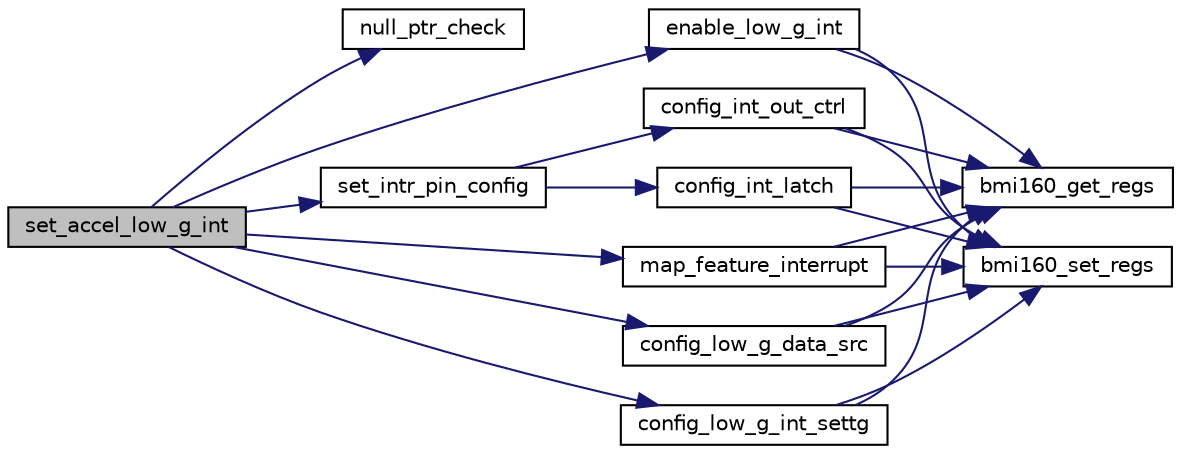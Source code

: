 digraph "set_accel_low_g_int"
{
  edge [fontname="Helvetica",fontsize="10",labelfontname="Helvetica",labelfontsize="10"];
  node [fontname="Helvetica",fontsize="10",shape=record];
  rankdir="LR";
  Node1 [label="set_accel_low_g_int",height=0.2,width=0.4,color="black", fillcolor="grey75", style="filled", fontcolor="black"];
  Node1 -> Node2 [color="midnightblue",fontsize="10",style="solid",fontname="Helvetica"];
  Node2 [label="null_ptr_check",height=0.2,width=0.4,color="black", fillcolor="white", style="filled",URL="$bmi160_8c.html#a7c59ba614abc7775f4bfcf6bf6dc3f0e",tooltip="This API is used to validate the device structure pointer for null conditions. "];
  Node1 -> Node3 [color="midnightblue",fontsize="10",style="solid",fontname="Helvetica"];
  Node3 [label="enable_low_g_int",height=0.2,width=0.4,color="black", fillcolor="white", style="filled",URL="$bmi160_8c.html#a85e1ab63b3c2a08cff3d82b56c19e232",tooltip="This API enables the Low-g interrupt. "];
  Node3 -> Node4 [color="midnightblue",fontsize="10",style="solid",fontname="Helvetica"];
  Node4 [label="bmi160_get_regs",height=0.2,width=0.4,color="black", fillcolor="white", style="filled",URL="$bmi160_8c.html#a9bebc4a575526f49e625a87de9478e04",tooltip="This API reads the data from the given register address of sensor. "];
  Node3 -> Node5 [color="midnightblue",fontsize="10",style="solid",fontname="Helvetica"];
  Node5 [label="bmi160_set_regs",height=0.2,width=0.4,color="black", fillcolor="white", style="filled",URL="$bmi160_8c.html#a5bea435582a9fdb2c331f64b61e0d6c5",tooltip="This API writes the given data to the register address of sensor. "];
  Node1 -> Node6 [color="midnightblue",fontsize="10",style="solid",fontname="Helvetica"];
  Node6 [label="set_intr_pin_config",height=0.2,width=0.4,color="black", fillcolor="white", style="filled",URL="$bmi160_8c.html#ac8c8fb9cab8826a3dd5da5f1caff0be6",tooltip="This API configures the pins to fire the interrupt signal when it occurs. "];
  Node6 -> Node7 [color="midnightblue",fontsize="10",style="solid",fontname="Helvetica"];
  Node7 [label="config_int_out_ctrl",height=0.2,width=0.4,color="black", fillcolor="white", style="filled",URL="$bmi160_8c.html#adfdf621d43c30d1725e3b0d90121897b",tooltip="This API configure the behavioural setting of interrupt pin. "];
  Node7 -> Node4 [color="midnightblue",fontsize="10",style="solid",fontname="Helvetica"];
  Node7 -> Node5 [color="midnightblue",fontsize="10",style="solid",fontname="Helvetica"];
  Node6 -> Node8 [color="midnightblue",fontsize="10",style="solid",fontname="Helvetica"];
  Node8 [label="config_int_latch",height=0.2,width=0.4,color="black", fillcolor="white", style="filled",URL="$bmi160_8c.html#aa35edab511d1366601fa47a0b9632a6b",tooltip="This API configure the mode(input enable, latch or non-latch) of interrupt pin. "];
  Node8 -> Node4 [color="midnightblue",fontsize="10",style="solid",fontname="Helvetica"];
  Node8 -> Node5 [color="midnightblue",fontsize="10",style="solid",fontname="Helvetica"];
  Node1 -> Node9 [color="midnightblue",fontsize="10",style="solid",fontname="Helvetica"];
  Node9 [label="map_feature_interrupt",height=0.2,width=0.4,color="black", fillcolor="white", style="filled",URL="$bmi160_8c.html#a84e4d42010bbcb038937a2a56110fb8a",tooltip="This API is used to map/unmap the Any/Sig motion, Step det/Low-g, Double tap, Single tap..."];
  Node9 -> Node4 [color="midnightblue",fontsize="10",style="solid",fontname="Helvetica"];
  Node9 -> Node5 [color="midnightblue",fontsize="10",style="solid",fontname="Helvetica"];
  Node1 -> Node10 [color="midnightblue",fontsize="10",style="solid",fontname="Helvetica"];
  Node10 [label="config_low_g_data_src",height=0.2,width=0.4,color="black", fillcolor="white", style="filled",URL="$bmi160_8c.html#a8d145ddff020837a60abb2ee61033bd4",tooltip="This API configure the source of data(filter & pre-filter) for low-g interrupt. "];
  Node10 -> Node4 [color="midnightblue",fontsize="10",style="solid",fontname="Helvetica"];
  Node10 -> Node5 [color="midnightblue",fontsize="10",style="solid",fontname="Helvetica"];
  Node1 -> Node11 [color="midnightblue",fontsize="10",style="solid",fontname="Helvetica"];
  Node11 [label="config_low_g_int_settg",height=0.2,width=0.4,color="black", fillcolor="white", style="filled",URL="$bmi160_8c.html#a60c05b26d922ded58d16a5a7b901cff6",tooltip="This API configure the necessary setting of low-g interrupt. "];
  Node11 -> Node4 [color="midnightblue",fontsize="10",style="solid",fontname="Helvetica"];
  Node11 -> Node5 [color="midnightblue",fontsize="10",style="solid",fontname="Helvetica"];
}
